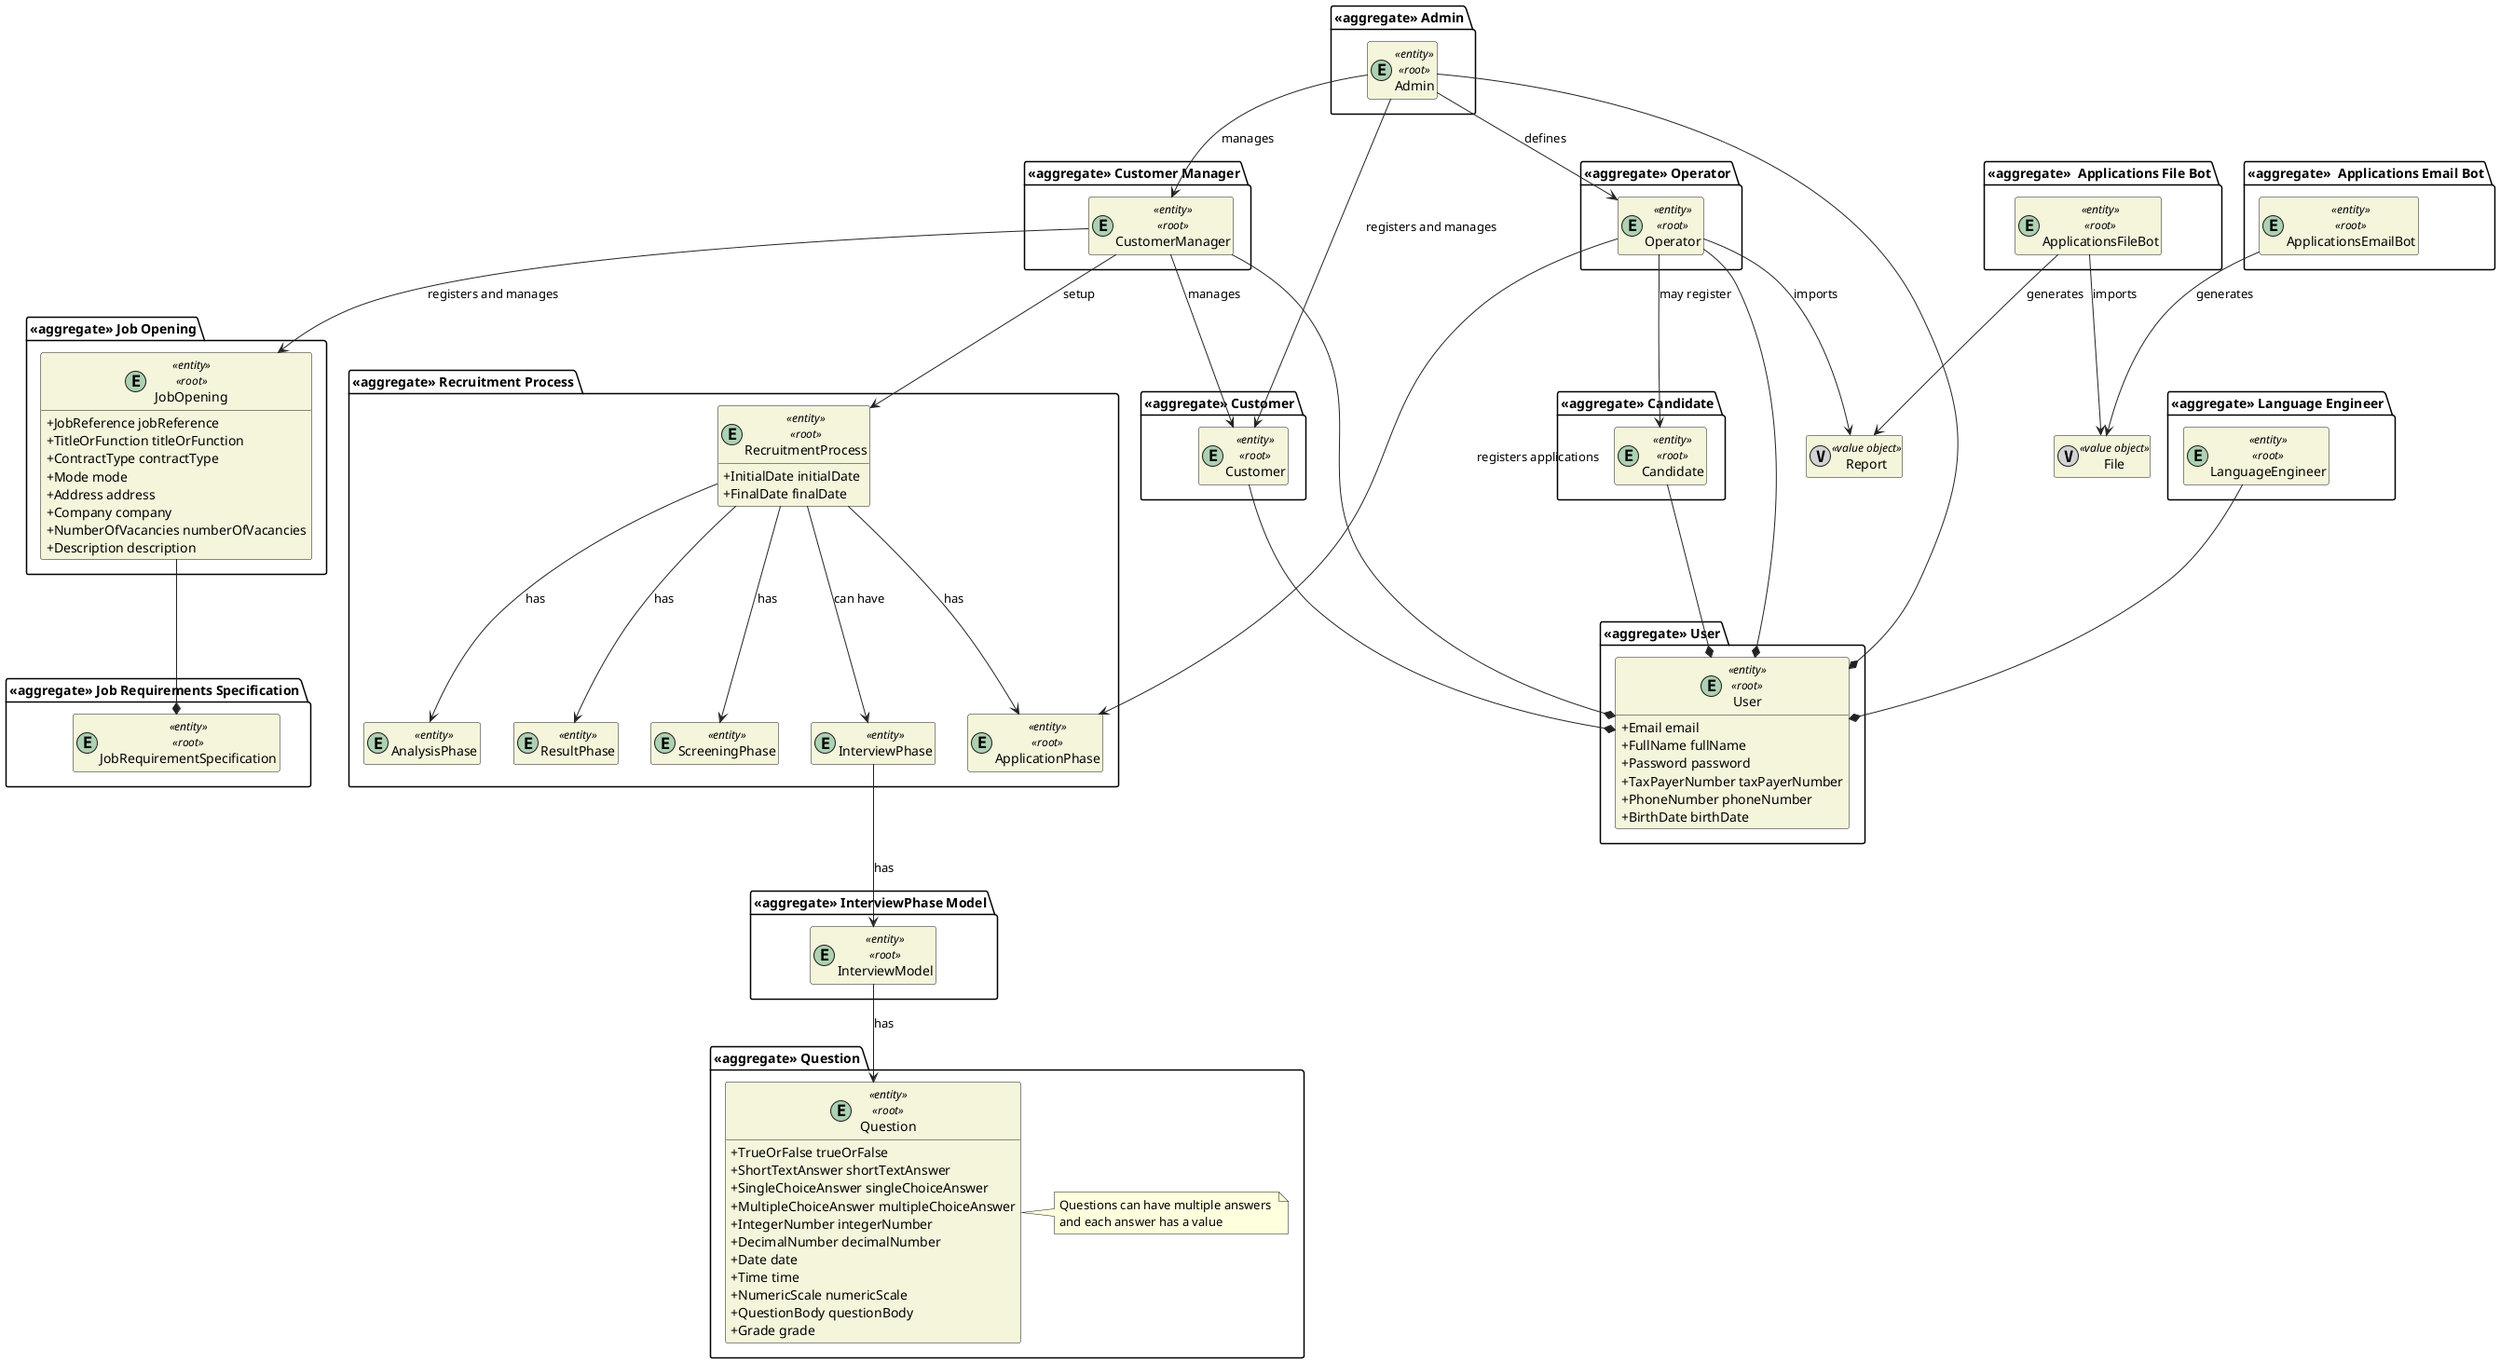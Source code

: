 @startuml domain-model

skinparam classAttributeIconSize 0
hide empty attributes
hide empty methods
skinparam classBackgroundColor beige
skinparam ArrowColor #222222

' User Aggregate
package "<<aggregate>> User" {
    entity User <<entity>> <<root>> {
        + Email email
        + FullName fullName
        + Password password
        + TaxPayerNumber taxPayerNumber
        + PhoneNumber phoneNumber
        + BirthDate birthDate
    }
}

' Admin Aggregate
package "<<aggregate>> Admin" {
    entity Admin <<entity>> <<root>> {}
}

' Customer Manager Aggregate
package "<<aggregate>> Customer Manager" {
    entity CustomerManager <<entity>> <<root>> {}
}

' Operator Aggregate
package "<<aggregate>> Operator" {
    entity Operator <<entity>> <<root>> {}
}

' Language Engineer Aggregate
package "<<aggregate>> Language Engineer"{
    entity LanguageEngineer <<entity>> <<root>> {}
}

' Candidate Aggregate
package "<<aggregate>> Candidate" {
    entity Candidate <<entity>> <<root>> {}
}

' Customer Aggregate
package "<<aggregate>> Customer" {
    entity Customer <<entity>> <<root>> {}
}

' Applications Email Bot Aggregate
package "<<aggregate>>  Applications Email Bot" {
    entity  ApplicationsEmailBot <<entity>> <<root>> {}
}

' Applications File Bot Aggregate
package "<<aggregate>>  Applications File Bot" {
    entity  ApplicationsFileBot <<entity>> <<root>> {}
}

' Recruitment Process Aggregate
package "<<aggregate>> Recruitment Process" {
    entity RecruitmentProcess <<entity>> <<root>> {
        + InitialDate initialDate
        + FinalDate finalDate
    }
    entity ApplicationPhase <<entity>> <<root>> {}
    entity ScreeningPhase <<entity>> {}
    entity InterviewPhase <<entity>> {}
    entity AnalysisPhase <<entity>> {}
    entity ResultPhase <<entity>> {}
}

' Job Opening Aggregate
package "<<aggregate>> Job Opening" {
    entity JobOpening <<entity>> <<root>> {
        + JobReference jobReference
        + TitleOrFunction titleOrFunction
        + ContractType contractType
        + Mode mode
        + Address address
        + Company company
        + NumberOfVacancies numberOfVacancies
        + Description description
    }
}

' Job Requirements Specification Aggregate
package "<<aggregate>> Job Requirements Specification" {
    entity JobRequirementSpecification <<entity>> <<root>> {}
}

' Interview Phase Model Aggregate
package "<<aggregate>> InterviewPhase Model" {
    entity InterviewModel <<entity>> <<root>> {}
}

' Question Aggregate
package "<<aggregate>> Question" {  
    entity Question <<entity>> <<root>> {
        + TrueOrFalse trueOrFalse
        + ShortTextAnswer shortTextAnswer
        + SingleChoiceAnswer singleChoiceAnswer
        + MultipleChoiceAnswer multipleChoiceAnswer
        + IntegerNumber integerNumber
        + DecimalNumber decimalNumber
        + Date date
        + Time time
        + NumericScale numericScale
        + QuestionBody questionBody
        + Grade grade
    }
    note right of Question: Questions can have multiple answers \nand each answer has a value
}

' Value Objects
class File <<(V, #D3D3D3) value object>> {}
class Report <<(V, #D3D3D3) value object>> {}

' User value objects relationships
Admin --* User
CustomerManager --* User
Operator --* User
Customer --* User
LanguageEngineer --* User
Candidate --* User

' Admin relationships
Admin --> Customer: registers and manages
Admin --> CustomerManager: manages
Admin --> Operator: defines

' Operator relationships
Operator --> Candidate: may register
Operator --> ApplicationPhase: registers applications
Operator --> Report: imports

' Customer Manager relationships
CustomerManager --> Customer: manages
CustomerManager --> JobOpening: registers and manages
CustomerManager --> RecruitmentProcess: setup

' Recruitment Process relationships
RecruitmentProcess --> ApplicationPhase: has
RecruitmentProcess --> ScreeningPhase: has
RecruitmentProcess --> InterviewPhase: can have
RecruitmentProcess --> AnalysisPhase: has
RecruitmentProcess --> ResultPhase: has

' Job Opening relationships
JobOpening --* JobRequirementSpecification

' InterviewPhase Models relationships
InterviewModel --> Question: has

'Interview Phase relationships
InterviewPhase --> InterviewModel: has

' Applications Email Bot relationships
ApplicationsEmailBot --> File: generates

' Applications File Bot relationships
ApplicationsFileBot --> File: imports
ApplicationsFileBot --> Report: generates

@enduml
